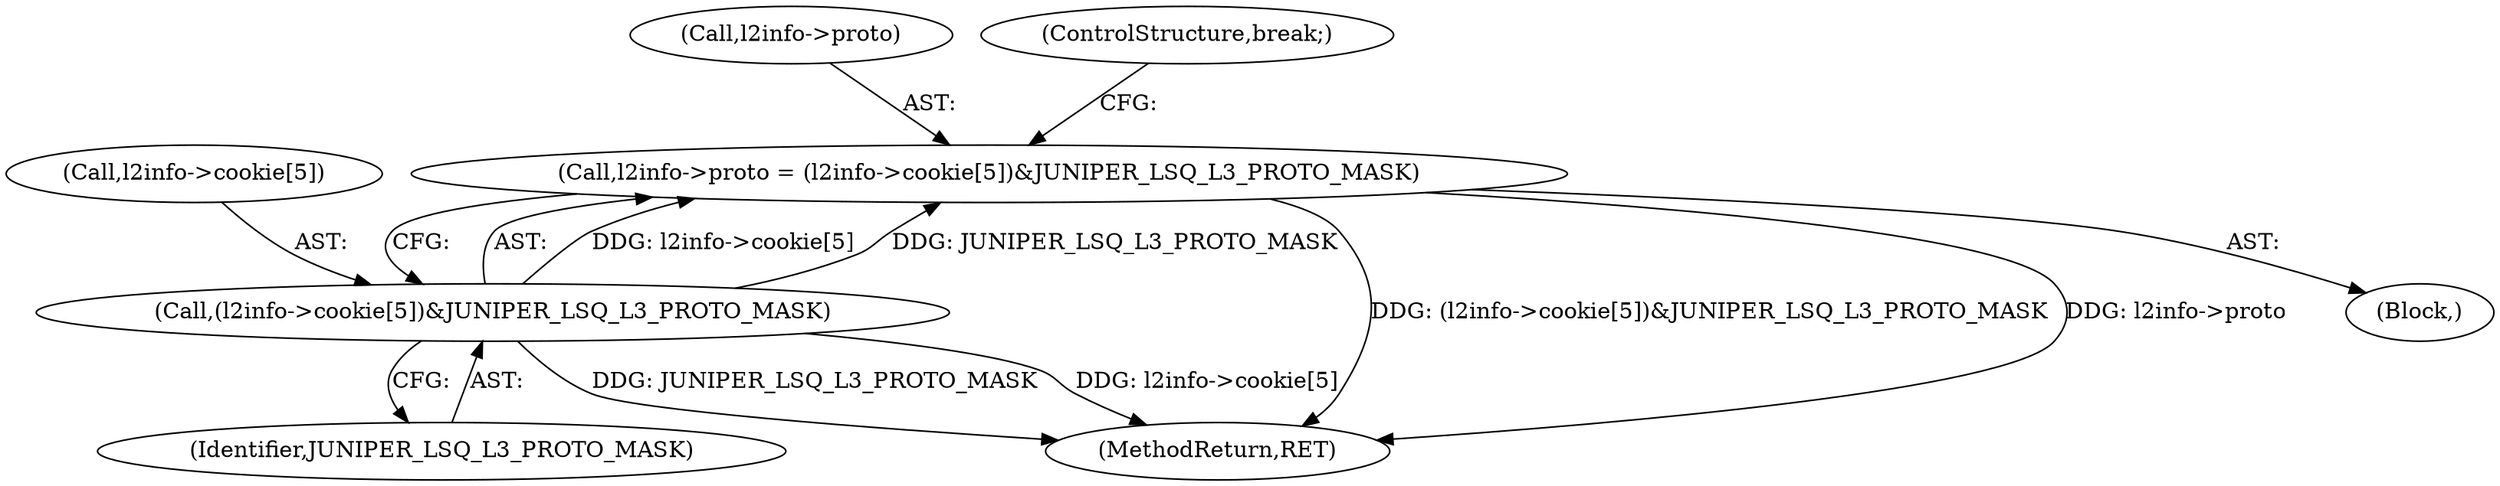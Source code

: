 digraph "0_tcpdump_42073d54c53a496be40ae84152bbfe2c923ac7bc@pointer" {
"1000773" [label="(Call,l2info->proto = (l2info->cookie[5])&JUNIPER_LSQ_L3_PROTO_MASK)"];
"1000777" [label="(Call,(l2info->cookie[5])&JUNIPER_LSQ_L3_PROTO_MASK)"];
"1000774" [label="(Call,l2info->proto)"];
"1000784" [label="(ControlStructure,break;)"];
"1000778" [label="(Call,l2info->cookie[5])"];
"1000777" [label="(Call,(l2info->cookie[5])&JUNIPER_LSQ_L3_PROTO_MASK)"];
"1000783" [label="(Identifier,JUNIPER_LSQ_L3_PROTO_MASK)"];
"1000773" [label="(Call,l2info->proto = (l2info->cookie[5])&JUNIPER_LSQ_L3_PROTO_MASK)"];
"1001075" [label="(MethodReturn,RET)"];
"1000745" [label="(Block,)"];
"1000773" -> "1000745"  [label="AST: "];
"1000773" -> "1000777"  [label="CFG: "];
"1000774" -> "1000773"  [label="AST: "];
"1000777" -> "1000773"  [label="AST: "];
"1000784" -> "1000773"  [label="CFG: "];
"1000773" -> "1001075"  [label="DDG: (l2info->cookie[5])&JUNIPER_LSQ_L3_PROTO_MASK"];
"1000773" -> "1001075"  [label="DDG: l2info->proto"];
"1000777" -> "1000773"  [label="DDG: l2info->cookie[5]"];
"1000777" -> "1000773"  [label="DDG: JUNIPER_LSQ_L3_PROTO_MASK"];
"1000777" -> "1000783"  [label="CFG: "];
"1000778" -> "1000777"  [label="AST: "];
"1000783" -> "1000777"  [label="AST: "];
"1000777" -> "1001075"  [label="DDG: JUNIPER_LSQ_L3_PROTO_MASK"];
"1000777" -> "1001075"  [label="DDG: l2info->cookie[5]"];
}

